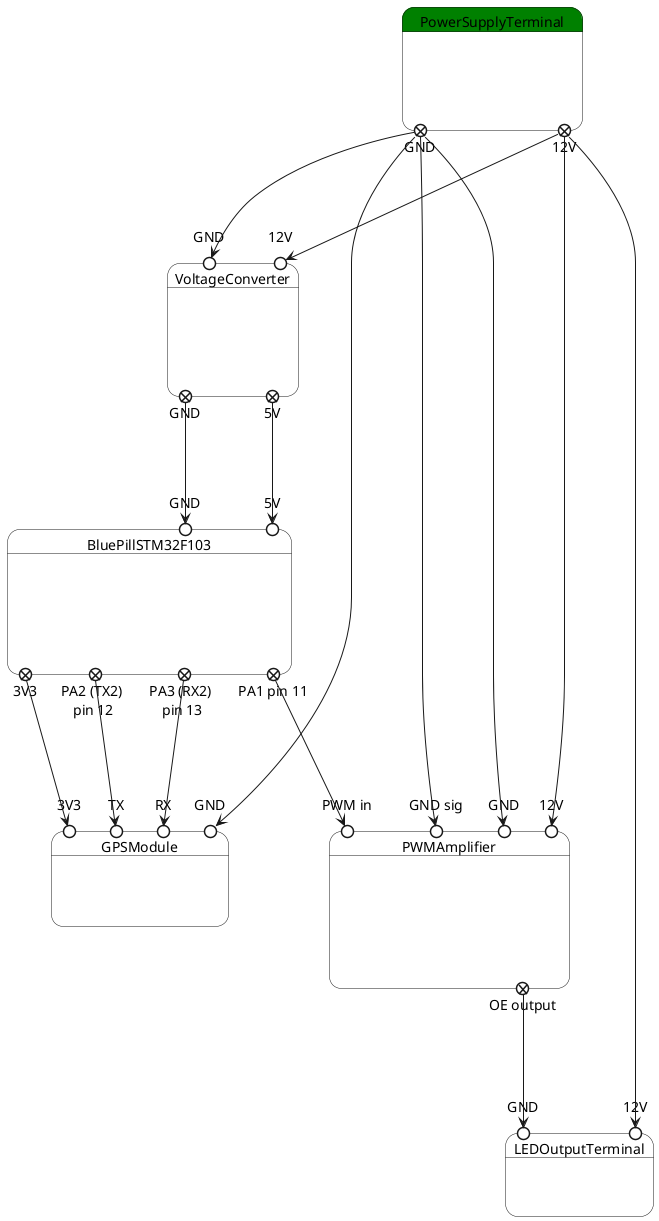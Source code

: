 @startuml circuit

skinparam state {
  BackgroundColor white
  BackgroundColor<<done>> green
}

state PowerSupplyTerminal <<done>> {
  state "GND" as psOutGND <<exitPoint>>
  state "12V" as psOut12V <<exitPoint>>
}

state VoltageConverter {
  state "GND" as vcInGND <<entryPoint>>
  state "12V" as vcIn12V <<entryPoint>>
  state "GND" as vcOutGND <<exitPoint>>
  state "5V" as vcOut5V <<exitPoint>>
}

psOutGND ---> vcInGND
psOut12V ---> vcIn12V

state BluePillSTM32F103 {
  state "GND" as bpInGND <<entryPoint>>
  state "5V" as bpIn5V <<entryPoint>>
  state "3V3" as bpOut3V3 <<exitPoint>>
  state "PA1 pin 11" as bpOutPWM <<exitPoint>>
  state "PA2 (TX2)  \n pin 12  " as bpOutTX <<exitPoint>>
  state "PA3 (RX2)  \n pin 13  " as bpOutRX <<exitPoint>>
}

vcOutGND ---> bpInGND
vcOut5V ---> bpIn5V

state GPSModule {
  state "GND" as gmInGND <<entryPoint>>
  state "3V3" as gmIn3V3 <<entryPoint>>
  state "RX" as gmInRX <<entryPoint>>
  state "TX" as gmInTX <<entryPoint>>
}

psOutGND ---> gmInGND
bpOut3V3 ---> gmIn3V3
bpOutTX ---> gmInTX
bpOutRX ---> gmInRX

state PWMAmplifier {
  state "GND sig" as paInSigGND <<entryPoint>>
  state "GND" as paInGND <<entryPoint>>
  state "12V" as paIn12V <<entryPoint>>
  state "PWM in" as paInPWN <<entryPoint>>
  state "OE output" as paOutOE <<exitPoint>>
}

psOutGND ---> paInGND
psOutGND ---> paInSigGND
psOut12V ---> paIn12V
bpOutPWM ---> paInPWN

state LEDOutputTerminal {
  state "GND" as lotInGND <<entryPoint>>
  state "12V" as lotIn12V <<entryPoint>>
}

paOutOE ---> lotInGND
psOut12V ---> lotIn12V

@enduml
